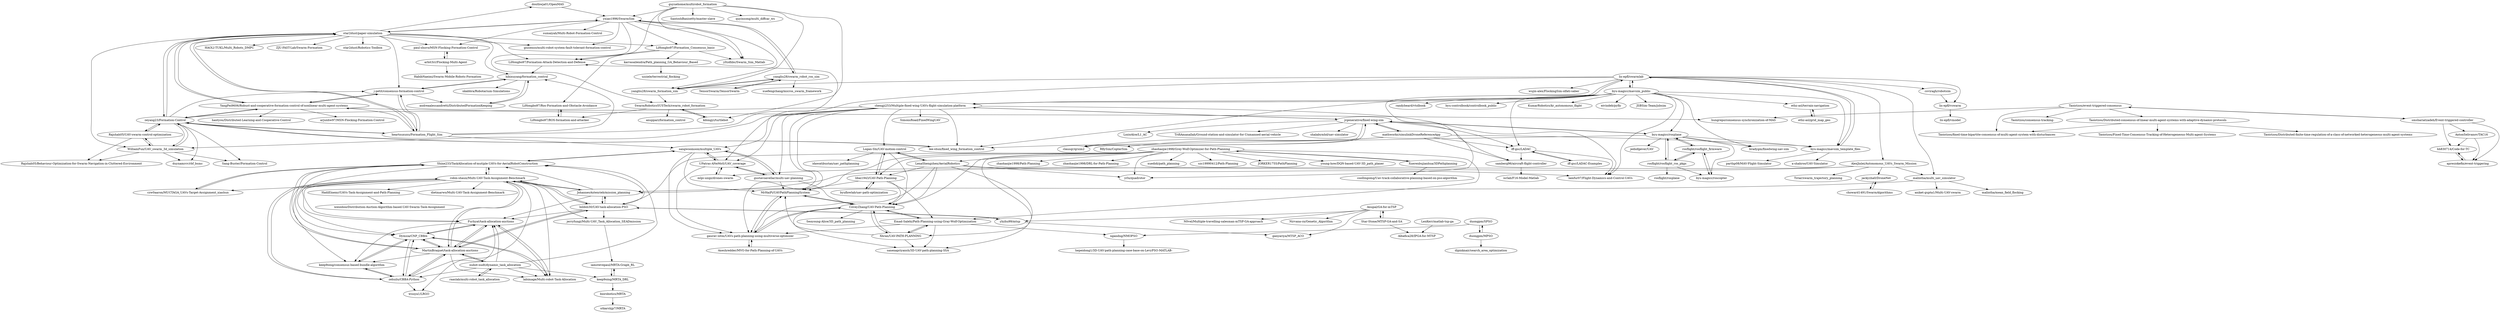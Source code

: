 digraph G {
"douthwja01/OpenMAS" -> "yxiao1996/SwarmSim"
"star2dust/paper-simulation" -> "YangFei9606/Robust-and-cooperative-formation-control-of-nonlinear-multi-agent-systems"
"star2dust/paper-simulation" -> "zeyang23/Formation-Control"
"star2dust/paper-simulation" -> "j-petit/consensus-formation-control"
"star2dust/paper-simulation" -> "heartxuxuxu/Formation_Flight_Sim"
"star2dust/paper-simulation" -> "yxiao1996/SwarmSim"
"star2dust/paper-simulation" -> "WilliamFun/UAV_swarm_3d_simulation"
"star2dust/paper-simulation" -> "giusenso/multi-robot-system-fault-tolerant-formation-control"
"star2dust/paper-simulation" -> "LiHongbo97/Formation-Attack-Detection-and-Defense"
"star2dust/paper-simulation" -> "HAOLI-TUKL/Multi_Robots_DMPC" ["e"=1]
"star2dust/paper-simulation" -> "hihixuyang/formation_control"
"star2dust/paper-simulation" -> "douthwja01/OpenMAS"
"star2dust/paper-simulation" -> "ZJU-FAST-Lab/Swarm-Formation" ["e"=1]
"star2dust/paper-simulation" -> "paul-shuvo/MSN-Flocking-Formation-Control"
"star2dust/paper-simulation" -> "LiHongbo97/Formation_Consensus_basic"
"star2dust/paper-simulation" -> "star2dust/Robotics-Toolbox"
"TensorSwarm/TensorSwarm" -> "yangliu28/swarm_robot_ros_sim"
"AlexJinlei/Autonomous_UAVs_Swarm_Mission" -> "malintha/multi_uav_simulator"
"AlexJinlei/Autonomous_UAVs_Swarm_Mission" -> "mlpi-unipi/drones-swarm"
"AlexJinlei/Autonomous_UAVs_Swarm_Mission" -> "jackyzha0/DroneNet"
"AlexJinlei/Autonomous_UAVs_Swarm_Mission" -> "Tiriar/swarm_trajectory_planning"
"AlexJinlei/Autonomous_UAVs_Swarm_Mission" -> "JohannesAutenrieb/mission_planning"
"Shine233/TaskAllocation-of-mutiple-UAVs-for-AerialRobotConstruction" -> "czw0aaron/MUCTAGA_UAVs-Target-Assignment_xiashun"
"Shine233/TaskAllocation-of-mutiple-UAVs-for-AerialRobotConstruction" -> "robin-shaun/Multi-UAV-Task-Assignment-Benchmark"
"Shine233/TaskAllocation-of-mutiple-UAVs-for-AerialRobotConstruction" -> "sangwoomoon/multiple_UAVs"
"Shine233/TaskAllocation-of-mutiple-UAVs-for-AerialRobotConstruction" -> "Dymsia/CNP_CBBA-"
"Shine233/TaskAllocation-of-mutiple-UAVs-for-AerialRobotConstruction" -> "MartinBraquet/task-allocation-auctions"
"Shine233/TaskAllocation-of-mutiple-UAVs-for-AerialRobotConstruction" -> "Furhyat/task-allocation-auctions"
"libai1943/UAV-Path-Planning" -> "byuflowlab/uav-path-optimization"
"libai1943/UAV-Path-Planning" -> "Emad-Salehi/Path-Planning-using-Gray-Wolf-Optimization"
"libai1943/UAV-Path-Planning" -> "CoveyZhang/UAV-Path-Planning"
"libai1943/UAV-Path-Planning" -> "Logan-Shi/UAV-motion-control"
"libai1943/UAV-Path-Planning" -> "MrHaiPi/UAVPathPlanningSystem"
"heartxuxuxu/Formation_Flight_Sim" -> "zeyang23/Formation-Control"
"heartxuxuxu/Formation_Flight_Sim" -> "j-petit/consensus-formation-control"
"heartxuxuxu/Formation_Flight_Sim" -> "YangFei9606/Robust-and-cooperative-formation-control-of-nonlinear-multi-agent-systems"
"heartxuxuxu/Formation_Flight_Sim" -> "star2dust/paper-simulation"
"heartxuxuxu/Formation_Flight_Sim" -> "sangwoomoon/multiple_UAVs"
"heartxuxuxu/Formation_Flight_Sim" -> "LiHongbo97/Formation-Attack-Detection-and-Defense"
"heartxuxuxu/Formation_Flight_Sim" -> "hihixuyang/formation_control"
"gaurav-iiitm/UAVs-path-planning-using-multiverse-optimizer" -> "Axeshredder/MVO-for-Path-Planning-of-UAVs"
"gaurav-iiitm/UAVs-path-planning-using-multiverse-optimizer" -> "MrHaiPi/UAVPathPlanningSystem"
"gaurav-iiitm/UAVs-path-planning-using-multiverse-optimizer" -> "CoveyZhang/UAV-Path-Planning"
"JohannesAutenrieb/mission_planning" -> "Shine233/TaskAllocation-of-mutiple-UAVs-for-AerialRobotConstruction"
"JohannesAutenrieb/mission_planning" -> "robin-shaun/Multi-UAV-Task-Assignment-Benchmark"
"JohannesAutenrieb/mission_planning" -> "bilibili30/UAV-task-allocation-PSO"
"JohannesAutenrieb/mission_planning" -> "Furhyat/task-allocation-auctions"
"mlpi-unipi/drones-swarm" -> "UPatras-ANeMoS/UAV_coverage"
"sangwoomoon/multiple_UAVs" -> "Shine233/TaskAllocation-of-mutiple-UAVs-for-AerialRobotConstruction"
"sangwoomoon/multiple_UAVs" -> "UPatras-ANeMoS/UAV_coverage"
"sangwoomoon/multiple_UAVs" -> "MrHaiPi/UAVPathPlanningSystem"
"sangwoomoon/multiple_UAVs" -> "gaurav-iiitm/UAVs-path-planning-using-multiverse-optimizer"
"sangwoomoon/multiple_UAVs" -> "gustavoavellar/multi-uav-planning"
"Anupal/GA-for-mTSP" -> "ganyariya/MTSP_ACO"
"Anupal/GA-for-mTSP" -> "Star-Stone/MTSP-GA-and-SA"
"Anupal/GA-for-mTSP" -> "N0vel/Multiple-travelling-salesman-mTSP-GA-approach"
"Anupal/GA-for-mTSP" -> "Nirvana-cn/Genetic_Algorithm"
"Anupal/GA-for-mTSP" -> "yhzhu99/mtsp"
"Axeshredder/MVO-for-Path-Planning-of-UAVs" -> "gaurav-iiitm/UAVs-path-planning-using-multiverse-optimizer"
"CoveyZhang/UAV-Path-Planning" -> "MrHaiPi/UAVPathPlanningSystem"
"CoveyZhang/UAV-Path-Planning" -> "gaurav-iiitm/UAVs-path-planning-using-multiverse-optimizer"
"CoveyZhang/UAV-Path-Planning" -> "Emad-Salehi/Path-Planning-using-Gray-Wolf-Optimization"
"CoveyZhang/UAV-Path-Planning" -> "Xhran/UAV-PATH-PLANNING"
"CoveyZhang/UAV-Path-Planning" -> "Seoyoung-Alice/3D_path_planning"
"CoveyZhang/UAV-Path-Planning" -> "saxenapriyansh/3D-UAV-path-planning-SSA"
"czw0aaron/MUCTAGA_UAVs-Target-Assignment_xiashun" -> "Shine233/TaskAllocation-of-mutiple-UAVs-for-AerialRobotConstruction"
"nubot-nudt/dynamic_task_allocation" -> "raaslab/multi-robot_task_allocation"
"nubot-nudt/dynamic_task_allocation" -> "MartinBraquet/task-allocation-auctions"
"nubot-nudt/dynamic_task_allocation" -> "Furhyat/task-allocation-auctions"
"nubot-nudt/dynamic_task_allocation" -> "Shine233/TaskAllocation-of-mutiple-UAVs-for-AerialRobotConstruction"
"nubot-nudt/dynamic_task_allocation" -> "keep9oing/MRTA_DRL"
"nubot-nudt/dynamic_task_allocation" -> "labimage/Multi-robot-Task-Allocation"
"nubot-nudt/dynamic_task_allocation" -> "zehuilu/CBBA-Python"
"SwarmRoboticsSUSTech/swarm_robot_formation" -> "anuppari/formation_control"
"SwarmRoboticsSUSTech/swarm_robot_formation" -> "LiHongbo97/ROS-formation-and-attacker"
"SwarmRoboticsSUSTech/swarm_robot_formation" -> "kdongyi/turtlebot"
"mathworks/simulinkDroneReferenceApp" -> "jrgenerative/fixed-wing-sim"
"mathworks/simulinkDroneReferenceApp" -> "iff-gsc/LADAC"
"mathworks/simulinkDroneReferenceApp" -> "clausqr/qrsim2"
"mathworks/simulinkDroneReferenceApp" -> "RflySim/CopterSim" ["e"=1]
"mathworks/simulinkDroneReferenceApp" -> "byu-magicc/mavsim_template_files"
"mathworks/simulinkDroneReferenceApp" -> "samberg96/aircraft-flight-controller"
"csviragh/robotsim" -> "lis-epfl/vswarm"
"yxiao1996/SwarmSim" -> "SwarmRoboticsSUSTech/swarm_robot_formation"
"yxiao1996/SwarmSim" -> "yangliu28/swarm_robot_ros_sim"
"yxiao1996/SwarmSim" -> "star2dust/paper-simulation"
"yxiao1996/SwarmSim" -> "LiHongbo97/Formation_Consensus_basic"
"yxiao1996/SwarmSim" -> "yltzdhbc/Swarm_Sim_Matlab"
"yxiao1996/SwarmSim" -> "paul-shuvo/MSN-Flocking-Formation-Control"
"yxiao1996/SwarmSim" -> "giusenso/multi-robot-system-fault-tolerant-formation-control"
"yxiao1996/SwarmSim" -> "sumaiyah/Multi-Robot-Formation-Control"
"yxiao1996/SwarmSim" -> "yangliu28/swarm_formation_sim"
"byu-magicc/mavsim_template_files" -> "a-shahroo/UAV-Simulator"
"byu-magicc/mavsim_template_files" -> "lis-epfl/swarmlab"
"byu-magicc/mavsim_template_files" -> "parthp08/MAV-Flight-Simulator"
"jackyzha0/DroneNet" -> "choward1491/SwarmAlgorithms"
"hihixuyang/formation_control" -> "andreaalessandretti/DistributedFormationKeeping"
"hihixuyang/formation_control" -> "j-petit/consensus-formation-control"
"hihixuyang/formation_control" -> "nkabbra/Robotarium-Simulations"
"guyuehome/multirobot_formation" -> "SantoshBanisetty/master-slave"
"guyuehome/multirobot_formation" -> "yxiao1996/SwarmSim"
"guyuehome/multirobot_formation" -> "kdongyi/turtlebot"
"guyuehome/multirobot_formation" -> "LiHongbo97/Formation-Attack-Detection-and-Defense"
"guyuehome/multirobot_formation" -> "yltzdhbc/Swarm_Sim_Matlab"
"guyuehome/multirobot_formation" -> "quyinsong/multi_diffcar_ws"
"guyuehome/multirobot_formation" -> "yangliu28/swarm_formation_sim"
"bilibili30/UAV-task-allocation-PSO" -> "robin-shaun/Multi-UAV-Task-Assignment-Benchmark"
"bilibili30/UAV-task-allocation-PSO" -> "yhzhu99/mtsp"
"bilibili30/UAV-task-allocation-PSO" -> "MartinBraquet/task-allocation-auctions"
"bilibili30/UAV-task-allocation-PSO" -> "jerryfungi/Multi-UAV_Task_Allocation_SEADmission"
"bilibili30/UAV-task-allocation-PSO" -> "Shine233/TaskAllocation-of-mutiple-UAVs-for-AerialRobotConstruction"
"bilibili30/UAV-task-allocation-PSO" -> "JohannesAutenrieb/mission_planning"
"bilibili30/UAV-task-allocation-PSO" -> "Furhyat/task-allocation-auctions"
"MrHaiPi/UAVPathPlanningSystem" -> "gaurav-iiitm/UAVs-path-planning-using-multiverse-optimizer"
"MrHaiPi/UAVPathPlanningSystem" -> "CoveyZhang/UAV-Path-Planning"
"robin-shaun/Multi-UAV-Task-Assignment-Benchmark" -> "Shine233/TaskAllocation-of-mutiple-UAVs-for-AerialRobotConstruction"
"robin-shaun/Multi-UAV-Task-Assignment-Benchmark" -> "bilibili30/UAV-task-allocation-PSO"
"robin-shaun/Multi-UAV-Task-Assignment-Benchmark" -> "MartinBraquet/task-allocation-auctions"
"robin-shaun/Multi-UAV-Task-Assignment-Benchmark" -> "zehuilu/CBBA-Python"
"robin-shaun/Multi-UAV-Task-Assignment-Benchmark" -> "Furhyat/task-allocation-auctions"
"robin-shaun/Multi-UAV-Task-Assignment-Benchmark" -> "JohannesAutenrieb/mission_planning"
"robin-shaun/Multi-UAV-Task-Assignment-Benchmark" -> "labimage/Multi-robot-Task-Allocation"
"robin-shaun/Multi-UAV-Task-Assignment-Benchmark" -> "jerryfungi/Multi-UAV_Task_Allocation_SEADmission"
"robin-shaun/Multi-UAV-Task-Assignment-Benchmark" -> "wuuya1/LRGO"
"robin-shaun/Multi-UAV-Task-Assignment-Benchmark" -> "Dymsia/CNP_CBBA-"
"robin-shaun/Multi-UAV-Task-Assignment-Benchmark" -> "dietmarwo/Multi-UAV-Task-Assignment-Benchmark"
"robin-shaun/Multi-UAV-Task-Assignment-Benchmark" -> "HadiElnemr/UAVs-Task-Assignment-and-Path-Planning"
"robin-shaun/Multi-UAV-Task-Assignment-Benchmark" -> "keep9oing/consensus-based-bundle-algorithm"
"robin-shaun/Multi-UAV-Task-Assignment-Benchmark" -> "czw0aaron/MUCTAGA_UAVs-Target-Assignment_xiashun"
"LiHongbo97/Ros-Formation-and-Obstacle-Avoidance" -> "LiHongbo97/ROS-formation-and-attacker"
"paul-shuvo/MSN-Flocking-Formation-Control" -> "arbit3rr/Flocking-Multi-Agent"
"lee-shun/fixed_wing_formation_control" -> "zeyang23/Formation-Control"
"Logan-Shi/UAV-motion-control" -> "idawatibustan/uav_pathplanning"
"Logan-Shi/UAV-motion-control" -> "libai1943/UAV-Path-Planning"
"Logan-Shi/UAV-motion-control" -> "LenaShengzhen/AerialRobotics"
"Logan-Shi/UAV-motion-control" -> "CoveyZhang/UAV-Path-Planning"
"Dymsia/CNP_CBBA-" -> "Furhyat/task-allocation-auctions"
"Dymsia/CNP_CBBA-" -> "keep9oing/consensus-based-bundle-algorithm"
"Dymsia/CNP_CBBA-" -> "zehuilu/CBBA-Python"
"Dymsia/CNP_CBBA-" -> "labimage/Multi-robot-Task-Allocation"
"Dymsia/CNP_CBBA-" -> "MartinBraquet/task-allocation-auctions"
"smshariatzadeh/Event-triggered-controller" -> "hh830714/Code-for-TC"
"smshariatzadeh/Event-triggered-controller" -> "apresiokefin/event-triggering"
"smshariatzadeh/Event-triggered-controller" -> "AntonSelivanov/TAC16"
"smshariatzadeh/Event-triggered-controller" -> "Taoistzou/event-triggered-consensus"
"Rajshah05/UAV-swarm-control-optimization" -> "zeyang23/Formation-Control"
"Rajshah05/UAV-swarm-control-optimization" -> "WilliamFun/UAV_swarm_3d_simulation"
"Rajshah05/UAV-swarm-control-optimization" -> "Rajshah05/Behaviour-Optimization-for-Swarm-Navigation-in-Cluttered-Environment"
"labimage/Multi-robot-Task-Allocation" -> "Furhyat/task-allocation-auctions"
"labimage/Multi-robot-Task-Allocation" -> "Dymsia/CNP_CBBA-"
"LenKerr/matlab-tsp-ga" -> "Albafica28/IPGA-for-MTSP"
"LiHongbo97/Formation-Attack-Detection-and-Defense" -> "hihixuyang/formation_control"
"lis-epfl/swarmlab" -> "byu-magicc/mavsim_template_files"
"lis-epfl/swarmlab" -> "chengji253/Multiple-fixed-wing-UAVs-flight-simulation-platform"
"lis-epfl/swarmlab" -> "csviragh/robotsim"
"lis-epfl/swarmlab" -> "malintha/multi_uav_simulator"
"lis-epfl/swarmlab" -> "yangliu28/swarm_formation_sim"
"lis-epfl/swarmlab" -> "byu-magicc/mavsim_public"
"lis-epfl/swarmlab" -> "AlexJinlei/Autonomous_UAVs_Swarm_Mission"
"lis-epfl/swarmlab" -> "wujin-alex/FlockingSim-olfati-saber"
"lis-epfl/swarmlab" -> "lis-epfl/vswarm"
"lis-epfl/swarmlab" -> "UPatras-ANeMoS/UAV_coverage"
"LiHongbo97/ROS-formation-and-attacker" -> "LiHongbo97/Ros-Formation-and-Obstacle-Avoidance"
"karrasailendra/Path_planning_GA_Behaviour_Based" -> "uzziele/terrestrial_flocking"
"kdongyi/turtlebot" -> "SwarmRoboticsSUSTech/swarm_robot_formation"
"andreaalessandretti/DistributedFormationKeeping" -> "hihixuyang/formation_control"
"Star-Stone/MTSP-GA-and-SA" -> "Anupal/GA-for-mTSP"
"Star-Stone/MTSP-GA-and-SA" -> "Albafica28/IPGA-for-MTSP"
"LenaShengzhen/AerialRobotics" -> "CoveyZhang/UAV-Path-Planning"
"LenaShengzhen/AerialRobotics" -> "yrlu/quadrotor" ["e"=1]
"LenaShengzhen/AerialRobotics" -> "Logan-Shi/UAV-motion-control"
"LenaShengzhen/AerialRobotics" -> "saxenapriyansh/3D-UAV-path-planning-SSA"
"LenaShengzhen/AerialRobotics" -> "libai1943/UAV-Path-Planning"
"LenaShengzhen/AerialRobotics" -> "gaurav-iiitm/UAVs-path-planning-using-multiverse-optimizer"
"LenaShengzhen/AerialRobotics" -> "lamfur07/Flight-Dynamics-and-Control-UAVs"
"duongpm/MPSO" -> "duongpm/SPSO"
"duongpm/MPSO" -> "dipinknair/search_area_optimization"
"MartinBraquet/task-allocation-auctions" -> "Furhyat/task-allocation-auctions"
"MartinBraquet/task-allocation-auctions" -> "Dymsia/CNP_CBBA-"
"MartinBraquet/task-allocation-auctions" -> "Shine233/TaskAllocation-of-mutiple-UAVs-for-AerialRobotConstruction"
"MartinBraquet/task-allocation-auctions" -> "robin-shaun/Multi-UAV-Task-Assignment-Benchmark"
"MartinBraquet/task-allocation-auctions" -> "labimage/Multi-robot-Task-Allocation"
"MartinBraquet/task-allocation-auctions" -> "nubot-nudt/dynamic_task_allocation"
"MartinBraquet/task-allocation-auctions" -> "bilibili30/UAV-task-allocation-PSO"
"MartinBraquet/task-allocation-auctions" -> "zehuilu/CBBA-Python"
"MartinBraquet/task-allocation-auctions" -> "keep9oing/consensus-based-bundle-algorithm"
"duongpm/SPSO" -> "duongpm/MPSO"
"duongpm/SPSO" -> "ngandng/NMOPSO"
"LiHongbo97/Formation_Consensus_basic" -> "LiHongbo97/Formation-Attack-Detection-and-Defense"
"LiHongbo97/Formation_Consensus_basic" -> "yltzdhbc/Swarm_Sim_Matlab"
"LiHongbo97/Formation_Consensus_basic" -> "LiHongbo97/Ros-Formation-and-Obstacle-Avoidance"
"LiHongbo97/Formation_Consensus_basic" -> "karrasailendra/Path_planning_GA_Behaviour_Based"
"chengji253/Multiple-fixed-wing-UAVs-flight-simulation-platform" -> "sangwoomoon/multiple_UAVs"
"chengji253/Multiple-fixed-wing-UAVs-flight-simulation-platform" -> "lee-shun/fixed_wing_formation_control"
"chengji253/Multiple-fixed-wing-UAVs-flight-simulation-platform" -> "jrgenerative/fixed-wing-sim"
"chengji253/Multiple-fixed-wing-UAVs-flight-simulation-platform" -> "WilliamFun/UAV_swarm_3d_simulation"
"chengji253/Multiple-fixed-wing-UAVs-flight-simulation-platform" -> "zeyang23/Formation-Control"
"chengji253/Multiple-fixed-wing-UAVs-flight-simulation-platform" -> "gustavoavellar/multi-uav-planning"
"chengji253/Multiple-fixed-wing-UAVs-flight-simulation-platform" -> "lis-epfl/swarmlab"
"chengji253/Multiple-fixed-wing-UAVs-flight-simulation-platform" -> "SimonsRoad/FixedWingUAV"
"chengji253/Multiple-fixed-wing-UAVs-flight-simulation-platform" -> "UPatras-ANeMoS/UAV_coverage"
"chengji253/Multiple-fixed-wing-UAVs-flight-simulation-platform" -> "MrHaiPi/UAVPathPlanningSystem"
"chengji253/Multiple-fixed-wing-UAVs-flight-simulation-platform" -> "gaurav-iiitm/UAVs-path-planning-using-multiverse-optimizer"
"chengji253/Multiple-fixed-wing-UAVs-flight-simulation-platform" -> "lamfur07/Flight-Dynamics-and-Control-UAVs"
"chengji253/Multiple-fixed-wing-UAVs-flight-simulation-platform" -> "Logan-Shi/UAV-motion-control"
"clausqr/qrsim2" -> "jrgenerative/fixed-wing-sim"
"malintha/multi_uav_simulator" -> "malintha/mean_field_flocking"
"malintha/multi_uav_simulator" -> "aniket-gupta1/Multi-UAV-swarm"
"malintha/multi_uav_simulator" -> "JohannesAutenrieb/mission_planning"
"samberg96/aircraft-flight-controller" -> "isrlab/F16-Model-Matlab"
"hh830714/Code-for-TC" -> "apresiokefin/event-triggering"
"lis-epfl/vswarm" -> "lis-epfl/vmodel"
"zehuilu/CBBA-Python" -> "keep9oing/consensus-based-bundle-algorithm"
"zehuilu/CBBA-Python" -> "Dymsia/CNP_CBBA-"
"zehuilu/CBBA-Python" -> "Furhyat/task-allocation-auctions"
"zehuilu/CBBA-Python" -> "MartinBraquet/task-allocation-auctions"
"zehuilu/CBBA-Python" -> "robin-shaun/Multi-UAV-Task-Assignment-Benchmark"
"zehuilu/CBBA-Python" -> "wuuya1/LRGO"
"zeyang23/Formation-Control" -> "WilliamFun/UAV_swarm_3d_simulation"
"zeyang23/Formation-Control" -> "Rajshah05/UAV-swarm-control-optimization"
"zeyang23/Formation-Control" -> "duynamrcv/rbf_bsmc"
"zeyang23/Formation-Control" -> "YangFei9606/Robust-and-cooperative-formation-control-of-nonlinear-multi-agent-systems"
"zeyang23/Formation-Control" -> "heartxuxuxu/Formation_Flight_Sim"
"zeyang23/Formation-Control" -> "lee-shun/fixed_wing_formation_control"
"zeyang23/Formation-Control" -> "star2dust/paper-simulation"
"zeyang23/Formation-Control" -> "Sang-Buster/Formation-Control"
"zeyang23/Formation-Control" -> "j-petit/consensus-formation-control"
"Furhyat/task-allocation-auctions" -> "MartinBraquet/task-allocation-auctions"
"Furhyat/task-allocation-auctions" -> "Dymsia/CNP_CBBA-"
"Furhyat/task-allocation-auctions" -> "labimage/Multi-robot-Task-Allocation"
"Furhyat/task-allocation-auctions" -> "keep9oing/consensus-based-bundle-algorithm"
"YangFei9606/Robust-and-cooperative-formation-control-of-nonlinear-multi-agent-systems" -> "zeyang23/Formation-Control"
"YangFei9606/Robust-and-cooperative-formation-control-of-nonlinear-multi-agent-systems" -> "star2dust/paper-simulation"
"YangFei9606/Robust-and-cooperative-formation-control-of-nonlinear-multi-agent-systems" -> "j-petit/consensus-formation-control"
"YangFei9606/Robust-and-cooperative-formation-control-of-nonlinear-multi-agent-systems" -> "arjunhw97/MSN-Flocking-Formation-Control"
"YangFei9606/Robust-and-cooperative-formation-control-of-nonlinear-multi-agent-systems" -> "hungrepo/consensus-synchronization-of-MAS"
"YangFei9606/Robust-and-cooperative-formation-control-of-nonlinear-multi-agent-systems" -> "hantyou/Distributed-Learning-and-Cooperative-Control"
"byu-magicc/mavsim_public" -> "chengji253/Multiple-fixed-wing-UAVs-flight-simulation-platform"
"byu-magicc/mavsim_public" -> "lis-epfl/swarmlab"
"byu-magicc/mavsim_public" -> "randybeard/vtolbook"
"byu-magicc/mavsim_public" -> "byu-controlbook/controlbook_public"
"byu-magicc/mavsim_public" -> "byu-magicc/rosplane"
"byu-magicc/mavsim_public" -> "byu-magicc/mavsim_template_files"
"byu-magicc/mavsim_public" -> "lee-shun/fixed_wing_formation_control"
"byu-magicc/mavsim_public" -> "KumarRobotics/kr_autonomous_flight" ["e"=1]
"byu-magicc/mavsim_public" -> "yrlu/quadrotor" ["e"=1]
"byu-magicc/mavsim_public" -> "eivindeb/pyfly" ["e"=1]
"byu-magicc/mavsim_public" -> "iff-gsc/LADAC"
"byu-magicc/mavsim_public" -> "JSBSim-Team/jsbsim" ["e"=1]
"byu-magicc/mavsim_public" -> "bradygm/fixedwing-uav-sim"
"byu-magicc/mavsim_public" -> "lamfur07/Flight-Dynamics-and-Control-UAVs"
"byu-magicc/mavsim_public" -> "ethz-asl/terrain-navigation"
"yangliu28/swarm_robot_ros_sim" -> "yangliu28/swarm_formation_sim"
"yangliu28/swarm_robot_ros_sim" -> "yxiao1996/SwarmSim"
"yangliu28/swarm_robot_ros_sim" -> "TensorSwarm/TensorSwarm"
"yangliu28/swarm_robot_ros_sim" -> "xuefengchang/micros_swarm_framework"
"Taoistzou/event-triggered-consensus" -> "Taoistzou/fixed-time-bipartite-consensus-of-multi-agent-system-with-disturbances"
"Taoistzou/event-triggered-consensus" -> "smshariatzadeh/Event-triggered-controller"
"Taoistzou/event-triggered-consensus" -> "Taoistzou/consensus-tracking-"
"Taoistzou/event-triggered-consensus" -> "hungrepo/consensus-synchronization-of-MAS"
"Taoistzou/event-triggered-consensus" -> "Taoistzou/Distributed-consensus-of-linear-multi-agent-systems-with-adaptive-dynamic-protocols"
"iff-gsc/LADAC" -> "iff-gsc/LADAC-Examples"
"iff-gsc/LADAC" -> "samberg96/aircraft-flight-controller"
"iff-gsc/LADAC" -> "lamfur07/Flight-Dynamics-and-Control-UAVs"
"iff-gsc/LADAC-Examples" -> "iff-gsc/LADAC"
"arbit3rr/Flocking-Multi-Agent" -> "paul-shuvo/MSN-Flocking-Formation-Control"
"arbit3rr/Flocking-Multi-Agent" -> "HabibNaeimi/Swarm-Mobile-Robots-Formation"
"Xhran/UAV-PATH-PLANNING" -> "Emad-Salehi/Path-Planning-using-Gray-Wolf-Optimization"
"Xhran/UAV-PATH-PLANNING" -> "saxenapriyansh/3D-UAV-path-planning-SSA"
"Xhran/UAV-PATH-PLANNING" -> "MrHaiPi/UAVPathPlanningSystem"
"Xhran/UAV-PATH-PLANNING" -> "CoveyZhang/UAV-Path-Planning"
"byuflowlab/uav-path-optimization" -> "libai1943/UAV-Path-Planning"
"Taoistzou/Distributed-consensus-of-linear-multi-agent-systems-with-adaptive-dynamic-protocols" -> "Taoistzou/Distributed-finite-time-regulation-of-a-class-of-networked-heterogeneous-multi-agent-systems"
"Taoistzou/Distributed-consensus-of-linear-multi-agent-systems-with-adaptive-dynamic-protocols" -> "Taoistzou/Fixed-Time-Consensus-Tracking-of-Heterogeneous-Multi-agent-Systems"
"Taoistzou/Distributed-consensus-of-linear-multi-agent-systems-with-adaptive-dynamic-protocols" -> "Taoistzou/fixed-time-bipartite-consensus-of-multi-agent-system-with-disturbances"
"biorobotics/MRTA" -> "utkarshjp7/MRTA"
"choward1491/SwarmAlgorithms" -> "jackyzha0/DroneNet"
"ngandng/NMOPSO" -> "hepeidong1/3D-UAV-path-planning-case-base-on-LevyPSO-MATLAB-"
"zhaohaojie1998/Grey-Wolf-Optimizer-for-Path-Planning" -> "zhaohaojie1998/Path-Planning" ["e"=1]
"zhaohaojie1998/Grey-Wolf-Optimizer-for-Path-Planning" -> "zhaohaojie1998/DRL-for-Path-Planning" ["e"=1]
"zhaohaojie1998/Grey-Wolf-Optimizer-for-Path-Planning" -> "Emad-Salehi/Path-Planning-using-Gray-Wolf-Optimization"
"zhaohaojie1998/Grey-Wolf-Optimizer-for-Path-Planning" -> "Xuerenbujianhua/3DPathplanning"
"zhaohaojie1998/Grey-Wolf-Optimizer-for-Path-Planning" -> "MrHaiPi/UAVPathPlanningSystem"
"zhaohaojie1998/Grey-Wolf-Optimizer-for-Path-Planning" -> "xuedidi/path_planning" ["e"=1]
"zhaohaojie1998/Grey-Wolf-Optimizer-for-Path-Planning" -> "CoveyZhang/UAV-Path-Planning"
"zhaohaojie1998/Grey-Wolf-Optimizer-for-Path-Planning" -> "szc19990412/Path-Planning" ["e"=1]
"zhaohaojie1998/Grey-Wolf-Optimizer-for-Path-Planning" -> "libai1943/UAV-Path-Planning"
"zhaohaojie1998/Grey-Wolf-Optimizer-for-Path-Planning" -> "Xhran/UAV-PATH-PLANNING"
"zhaohaojie1998/Grey-Wolf-Optimizer-for-Path-Planning" -> "yrlu/quadrotor" ["e"=1]
"zhaohaojie1998/Grey-Wolf-Optimizer-for-Path-Planning" -> "JORKER1755/PathPlanning" ["e"=1]
"zhaohaojie1998/Grey-Wolf-Optimizer-for-Path-Planning" -> "bilibili30/UAV-task-allocation-PSO"
"zhaohaojie1998/Grey-Wolf-Optimizer-for-Path-Planning" -> "LenaShengzhen/AerialRobotics"
"zhaohaojie1998/Grey-Wolf-Optimizer-for-Path-Planning" -> "young-how/DQN-based-UAV-3D_path_planer" ["e"=1]
"ethz-asl/grid_map_geo" -> "ethz-asl/terrain-navigation"
"yhzhu99/mtsp" -> "bilibili30/UAV-task-allocation-PSO"
"yhzhu99/mtsp" -> "ganyariya/MTSP_ACO"
"HadiElnemr/UAVs-Task-Assignment-and-Path-Planning" -> "wennboo/Distribution-Auction-Algorithm-based-UAV-Swarm-Task-Assignment"
"keep9oing/MRTA_DRL" -> "iamstevepaul/MRTA-Graph_RL"
"keep9oing/MRTA_DRL" -> "biorobotics/MRTA"
"gustavoavellar/multi-uav-planning" -> "UPatras-ANeMoS/UAV_coverage"
"gustavoavellar/multi-uav-planning" -> "sangwoomoon/multiple_UAVs"
"gustavoavellar/multi-uav-planning" -> "MrHaiPi/UAVPathPlanningSystem"
"gustavoavellar/multi-uav-planning" -> "CoveyZhang/UAV-Path-Planning"
"Emad-Salehi/Path-Planning-using-Gray-Wolf-Optimization" -> "Xhran/UAV-PATH-PLANNING"
"Emad-Salehi/Path-Planning-using-Gray-Wolf-Optimization" -> "saxenapriyansh/3D-UAV-path-planning-SSA"
"Emad-Salehi/Path-Planning-using-Gray-Wolf-Optimization" -> "gaurav-iiitm/UAVs-path-planning-using-multiverse-optimizer"
"Emad-Salehi/Path-Planning-using-Gray-Wolf-Optimization" -> "ngandng/NMOPSO"
"Emad-Salehi/Path-Planning-using-Gray-Wolf-Optimization" -> "CoveyZhang/UAV-Path-Planning"
"rosflight/rosflight_firmware" -> "rosflight/rosflight_ros_pkgs"
"rosflight/rosflight_firmware" -> "byu-magicc/roscopter"
"rosflight/rosflight_firmware" -> "byu-magicc/rosplane"
"WilliamFun/UAV_swarm_3d_simulation" -> "zeyang23/Formation-Control"
"WilliamFun/UAV_swarm_3d_simulation" -> "Rajshah05/UAV-swarm-control-optimization"
"WilliamFun/UAV_swarm_3d_simulation" -> "Rajshah05/Behaviour-Optimization-for-Swarm-Navigation-in-Cluttered-Environment"
"WilliamFun/UAV_swarm_3d_simulation" -> "duynamrcv/rbf_bsmc"
"WilliamFun/UAV_swarm_3d_simulation" -> "Sang-Buster/Formation-Control"
"byu-magicc/roscopter" -> "rosflight/rosflight_firmware"
"byu-magicc/rosplane" -> "rosflight/rosflight_ros_pkgs"
"byu-magicc/rosplane" -> "rosflight/rosflight_firmware"
"byu-magicc/rosplane" -> "lee-shun/fixed_wing_formation_control"
"byu-magicc/rosplane" -> "byu-magicc/roscopter"
"byu-magicc/rosplane" -> "jrgenerative/fixed-wing-sim"
"byu-magicc/rosplane" -> "bradygm/fixedwing-uav-sim"
"byu-magicc/rosplane" -> "jediofgever/UAV"
"byu-magicc/rosplane" -> "byu-magicc/mavsim_template_files"
"keep9oing/consensus-based-bundle-algorithm" -> "zehuilu/CBBA-Python"
"keep9oing/consensus-based-bundle-algorithm" -> "Dymsia/CNP_CBBA-"
"ethz-asl/terrain-navigation" -> "ethz-asl/grid_map_geo"
"AntonSelivanov/TAC16" -> "apresiokefin/event-triggering"
"AntonSelivanov/TAC16" -> "hh830714/Code-for-TC"
"iamstevepaul/MRTA-Graph_RL" -> "keep9oing/MRTA_DRL"
"jerryfungi/Multi-UAV_Task_Allocation_SEADmission" -> "iamstevepaul/MRTA-Graph_RL"
"Xuerenbujianhua/3DPathplanning" -> "zhaohaojie1998/Grey-Wolf-Optimizer-for-Path-Planning"
"Xuerenbujianhua/3DPathplanning" -> "coollingomg/Uav-track-collaborative-planning-based-on-pso-algorithm"
"UPatras-ANeMoS/UAV_coverage" -> "sangwoomoon/multiple_UAVs"
"UPatras-ANeMoS/UAV_coverage" -> "gustavoavellar/multi-uav-planning"
"UPatras-ANeMoS/UAV_coverage" -> "mlpi-unipi/drones-swarm"
"UPatras-ANeMoS/UAV_coverage" -> "gaurav-iiitm/UAVs-path-planning-using-multiverse-optimizer"
"jrgenerative/fixed-wing-sim" -> "clausqr/qrsim2"
"jrgenerative/fixed-wing-sim" -> "LozioAlce/L1_AC"
"jrgenerative/fixed-wing-sim" -> "mathworks/simulinkDroneReferenceApp"
"jrgenerative/fixed-wing-sim" -> "samberg96/aircraft-flight-controller"
"jrgenerative/fixed-wing-sim" -> "iff-gsc/LADAC"
"jrgenerative/fixed-wing-sim" -> "TrifiAmanallah/Ground-station-and-simulator-for-Unmanned-aerial-vehicle"
"jrgenerative/fixed-wing-sim" -> "chengji253/Multiple-fixed-wing-UAVs-flight-simulation-platform"
"jrgenerative/fixed-wing-sim" -> "byu-magicc/rosplane"
"jrgenerative/fixed-wing-sim" -> "shalabymhd/uav-simulator"
"raaslab/multi-robot_task_allocation" -> "nubot-nudt/dynamic_task_allocation"
"j-petit/consensus-formation-control" -> "hihixuyang/formation_control"
"j-petit/consensus-formation-control" -> "andreaalessandretti/DistributedFormationKeeping"
"j-petit/consensus-formation-control" -> "YangFei9606/Robust-and-cooperative-formation-control-of-nonlinear-multi-agent-systems"
"j-petit/consensus-formation-control" -> "heartxuxuxu/Formation_Flight_Sim"
"apresiokefin/event-triggering" -> "hh830714/Code-for-TC"
"rosflight/rosflight_ros_pkgs" -> "rosflight/rosflight_firmware"
"rosflight/rosflight_ros_pkgs" -> "byu-magicc/rosplane"
"rosflight/rosflight_ros_pkgs" -> "rosflight/rosplane"
"rosflight/rosflight_ros_pkgs" -> "byu-magicc/roscopter"
"yangliu28/swarm_formation_sim" -> "yangliu28/swarm_robot_ros_sim"
"yangliu28/swarm_formation_sim" -> "SwarmRoboticsSUSTech/swarm_robot_formation"
"douthwja01/OpenMAS" ["l"="60.355,14.692"]
"yxiao1996/SwarmSim" ["l"="60.373,14.673"]
"star2dust/paper-simulation" ["l"="60.389,14.717"]
"YangFei9606/Robust-and-cooperative-formation-control-of-nonlinear-multi-agent-systems" ["l"="60.417,14.718"]
"zeyang23/Formation-Control" ["l"="60.427,14.753"]
"j-petit/consensus-formation-control" ["l"="60.397,14.738"]
"heartxuxuxu/Formation_Flight_Sim" ["l"="60.397,14.755"]
"WilliamFun/UAV_swarm_3d_simulation" ["l"="60.441,14.762"]
"giusenso/multi-robot-system-fault-tolerant-formation-control" ["l"="60.386,14.69"]
"LiHongbo97/Formation-Attack-Detection-and-Defense" ["l"="60.37,14.703"]
"HAOLI-TUKL/Multi_Robots_DMPC" ["l"="61.889,13.555"]
"hihixuyang/formation_control" ["l"="60.373,14.739"]
"ZJU-FAST-Lab/Swarm-Formation" ["l"="60.336,13.824"]
"paul-shuvo/MSN-Flocking-Formation-Control" ["l"="60.336,14.702"]
"LiHongbo97/Formation_Consensus_basic" ["l"="60.34,14.676"]
"star2dust/Robotics-Toolbox" ["l"="60.347,14.728"]
"TensorSwarm/TensorSwarm" ["l"="60.432,14.636"]
"yangliu28/swarm_robot_ros_sim" ["l"="60.407,14.653"]
"AlexJinlei/Autonomous_UAVs_Swarm_Mission" ["l"="60.37,14.875"]
"malintha/multi_uav_simulator" ["l"="60.366,14.855"]
"mlpi-unipi/drones-swarm" ["l"="60.398,14.858"]
"jackyzha0/DroneNet" ["l"="60.323,14.869"]
"Tiriar/swarm_trajectory_planning" ["l"="60.346,14.881"]
"JohannesAutenrieb/mission_planning" ["l"="60.362,14.932"]
"Shine233/TaskAllocation-of-mutiple-UAVs-for-AerialRobotConstruction" ["l"="60.372,14.949"]
"czw0aaron/MUCTAGA_UAVs-Target-Assignment_xiashun" ["l"="60.381,14.96"]
"robin-shaun/Multi-UAV-Task-Assignment-Benchmark" ["l"="60.347,14.962"]
"sangwoomoon/multiple_UAVs" ["l"="60.415,14.873"]
"Dymsia/CNP_CBBA-" ["l"="60.34,14.976"]
"MartinBraquet/task-allocation-auctions" ["l"="60.356,14.983"]
"Furhyat/task-allocation-auctions" ["l"="60.357,14.97"]
"libai1943/UAV-Path-Planning" ["l"="60.44,14.931"]
"byuflowlab/uav-path-optimization" ["l"="60.425,14.958"]
"Emad-Salehi/Path-Planning-using-Gray-Wolf-Optimization" ["l"="60.428,14.921"]
"CoveyZhang/UAV-Path-Planning" ["l"="60.452,14.913"]
"Logan-Shi/UAV-motion-control" ["l"="60.437,14.899"]
"MrHaiPi/UAVPathPlanningSystem" ["l"="60.451,14.897"]
"gaurav-iiitm/UAVs-path-planning-using-multiverse-optimizer" ["l"="60.452,14.881"]
"Axeshredder/MVO-for-Path-Planning-of-UAVs" ["l"="60.475,14.881"]
"bilibili30/UAV-task-allocation-PSO" ["l"="60.376,14.977"]
"UPatras-ANeMoS/UAV_coverage" ["l"="60.428,14.853"]
"gustavoavellar/multi-uav-planning" ["l"="60.441,14.869"]
"Anupal/GA-for-mTSP" ["l"="60.315,15.079"]
"ganyariya/MTSP_ACO" ["l"="60.326,15.057"]
"Star-Stone/MTSP-GA-and-SA" ["l"="60.312,15.106"]
"N0vel/Multiple-travelling-salesman-mTSP-GA-approach" ["l"="60.291,15.076"]
"Nirvana-cn/Genetic_Algorithm" ["l"="60.289,15.095"]
"yhzhu99/mtsp" ["l"="60.342,15.028"]
"Xhran/UAV-PATH-PLANNING" ["l"="60.454,14.931"]
"Seoyoung-Alice/3D_path_planning" ["l"="60.488,14.927"]
"saxenapriyansh/3D-UAV-path-planning-SSA" ["l"="60.469,14.928"]
"nubot-nudt/dynamic_task_allocation" ["l"="60.362,15.006"]
"raaslab/multi-robot_task_allocation" ["l"="60.364,15.031"]
"keep9oing/MRTA_DRL" ["l"="60.384,15.047"]
"labimage/Multi-robot-Task-Allocation" ["l"="60.345,14.992"]
"zehuilu/CBBA-Python" ["l"="60.332,14.988"]
"SwarmRoboticsSUSTech/swarm_robot_formation" ["l"="60.356,14.637"]
"anuppari/formation_control" ["l"="60.338,14.61"]
"LiHongbo97/ROS-formation-and-attacker" ["l"="60.325,14.629"]
"kdongyi/turtlebot" ["l"="60.359,14.62"]
"mathworks/simulinkDroneReferenceApp" ["l"="60.518,14.776"]
"jrgenerative/fixed-wing-sim" ["l"="60.529,14.792"]
"iff-gsc/LADAC" ["l"="60.523,14.807"]
"clausqr/qrsim2" ["l"="60.547,14.776"]
"RflySim/CopterSim" ["l"="59.411,14.317"]
"byu-magicc/mavsim_template_files" ["l"="60.486,14.802"]
"samberg96/aircraft-flight-controller" ["l"="60.532,14.764"]
"csviragh/robotsim" ["l"="60.401,14.82"]
"lis-epfl/vswarm" ["l"="60.387,14.806"]
"yltzdhbc/Swarm_Sim_Matlab" ["l"="60.346,14.654"]
"sumaiyah/Multi-Robot-Formation-Control" ["l"="60.362,14.657"]
"yangliu28/swarm_formation_sim" ["l"="60.401,14.683"]
"a-shahroo/UAV-Simulator" ["l"="60.495,14.783"]
"lis-epfl/swarmlab" ["l"="60.434,14.814"]
"parthp08/MAV-Flight-Simulator" ["l"="60.486,14.773"]
"choward1491/SwarmAlgorithms" ["l"="60.301,14.865"]
"andreaalessandretti/DistributedFormationKeeping" ["l"="60.372,14.755"]
"nkabbra/Robotarium-Simulations" ["l"="60.34,14.753"]
"guyuehome/multirobot_formation" ["l"="60.377,14.642"]
"SantoshBanisetty/master-slave" ["l"="60.372,14.598"]
"quyinsong/multi_diffcar_ws" ["l"="60.39,14.61"]
"jerryfungi/Multi-UAV_Task_Allocation_SEADmission" ["l"="60.384,15.001"]
"wuuya1/LRGO" ["l"="60.311,14.983"]
"dietmarwo/Multi-UAV-Task-Assignment-Benchmark" ["l"="60.323,14.949"]
"HadiElnemr/UAVs-Task-Assignment-and-Path-Planning" ["l"="60.304,14.962"]
"keep9oing/consensus-based-bundle-algorithm" ["l"="60.328,14.97"]
"LiHongbo97/Ros-Formation-and-Obstacle-Avoidance" ["l"="60.315,14.646"]
"arbit3rr/Flocking-Multi-Agent" ["l"="60.306,14.703"]
"lee-shun/fixed_wing_formation_control" ["l"="60.471,14.791"]
"idawatibustan/uav_pathplanning" ["l"="60.407,14.906"]
"LenaShengzhen/AerialRobotics" ["l"="60.471,14.906"]
"smshariatzadeh/Event-triggered-controller" ["l"="60.515,14.562"]
"hh830714/Code-for-TC" ["l"="60.527,14.544"]
"apresiokefin/event-triggering" ["l"="60.51,14.541"]
"AntonSelivanov/TAC16" ["l"="60.522,14.53"]
"Taoistzou/event-triggered-consensus" ["l"="60.508,14.595"]
"Rajshah05/UAV-swarm-control-optimization" ["l"="60.423,14.772"]
"Rajshah05/Behaviour-Optimization-for-Swarm-Navigation-in-Cluttered-Environment" ["l"="60.442,14.78"]
"LenKerr/matlab-tsp-ga" ["l"="60.299,15.155"]
"Albafica28/IPGA-for-MTSP" ["l"="60.306,15.133"]
"chengji253/Multiple-fixed-wing-UAVs-flight-simulation-platform" ["l"="60.459,14.832"]
"byu-magicc/mavsim_public" ["l"="60.502,14.827"]
"wujin-alex/FlockingSim-olfati-saber" ["l"="60.414,14.801"]
"karrasailendra/Path_planning_GA_Behaviour_Based" ["l"="60.301,14.668"]
"uzziele/terrestrial_flocking" ["l"="60.277,14.659"]
"yrlu/quadrotor" ["l"="60.257,13.946"]
"lamfur07/Flight-Dynamics-and-Control-UAVs" ["l"="60.491,14.854"]
"duongpm/MPSO" ["l"="60.258,14.914"]
"duongpm/SPSO" ["l"="60.285,14.913"]
"dipinknair/search_area_optimization" ["l"="60.234,14.916"]
"ngandng/NMOPSO" ["l"="60.346,14.913"]
"SimonsRoad/FixedWingUAV" ["l"="60.458,14.809"]
"malintha/mean_field_flocking" ["l"="60.346,14.834"]
"aniket-gupta1/Multi-UAV-swarm" ["l"="60.335,14.849"]
"isrlab/F16-Model-Matlab" ["l"="60.542,14.738"]
"lis-epfl/vmodel" ["l"="60.363,14.803"]
"duynamrcv/rbf_bsmc" ["l"="60.459,14.743"]
"Sang-Buster/Formation-Control" ["l"="60.444,14.735"]
"arjunhw97/MSN-Flocking-Formation-Control" ["l"="60.373,14.725"]
"hungrepo/consensus-synchronization-of-MAS" ["l"="60.468,14.654"]
"hantyou/Distributed-Learning-and-Cooperative-Control" ["l"="60.44,14.699"]
"randybeard/vtolbook" ["l"="60.515,14.853"]
"byu-controlbook/controlbook_public" ["l"="60.526,14.865"]
"byu-magicc/rosplane" ["l"="60.542,14.825"]
"KumarRobotics/kr_autonomous_flight" ["l"="60.346,13.904"]
"eivindeb/pyfly" ["l"="63.038,-3.164"]
"JSBSim-Team/jsbsim" ["l"="63.086,-3.015"]
"bradygm/fixedwing-uav-sim" ["l"="60.532,14.842"]
"ethz-asl/terrain-navigation" ["l"="60.594,14.809"]
"xuefengchang/micros_swarm_framework" ["l"="60.418,14.616"]
"Taoistzou/fixed-time-bipartite-consensus-of-multi-agent-system-with-disturbances" ["l"="60.529,14.596"]
"Taoistzou/consensus-tracking-" ["l"="60.492,14.58"]
"Taoistzou/Distributed-consensus-of-linear-multi-agent-systems-with-adaptive-dynamic-protocols" ["l"="60.54,14.583"]
"iff-gsc/LADAC-Examples" ["l"="60.55,14.803"]
"HabibNaeimi/Swarm-Mobile-Robots-Formation" ["l"="60.281,14.705"]
"Taoistzou/Distributed-finite-time-regulation-of-a-class-of-networked-heterogeneous-multi-agent-systems" ["l"="60.563,14.584"]
"Taoistzou/Fixed-Time-Consensus-Tracking-of-Heterogeneous-Multi-agent-Systems" ["l"="60.557,14.566"]
"biorobotics/MRTA" ["l"="60.393,15.079"]
"utkarshjp7/MRTA" ["l"="60.4,15.099"]
"hepeidong1/3D-UAV-path-planning-case-base-on-LevyPSO-MATLAB-" ["l"="60.321,14.912"]
"zhaohaojie1998/Grey-Wolf-Optimizer-for-Path-Planning" ["l"="60.452,14.954"]
"zhaohaojie1998/Path-Planning" ["l"="61.734,13.415"]
"zhaohaojie1998/DRL-for-Path-Planning" ["l"="60.251,14.204"]
"Xuerenbujianhua/3DPathplanning" ["l"="60.475,14.984"]
"xuedidi/path_planning" ["l"="61.747,13.385"]
"szc19990412/Path-Planning" ["l"="61.777,13.372"]
"JORKER1755/PathPlanning" ["l"="60.237,14.22"]
"young-how/DQN-based-UAV-3D_path_planer" ["l"="-53.14,-12.862"]
"ethz-asl/grid_map_geo" ["l"="60.627,14.805"]
"wennboo/Distribution-Auction-Algorithm-based-UAV-Swarm-Task-Assignment" ["l"="60.278,14.968"]
"iamstevepaul/MRTA-Graph_RL" ["l"="60.394,15.032"]
"rosflight/rosflight_firmware" ["l"="60.561,14.849"]
"rosflight/rosflight_ros_pkgs" ["l"="60.58,14.839"]
"byu-magicc/roscopter" ["l"="60.577,14.86"]
"jediofgever/UAV" ["l"="60.57,14.817"]
"coollingomg/Uav-track-collaborative-planning-based-on-pso-algorithm" ["l"="60.495,15.01"]
"LozioAlce/L1_AC" ["l"="60.567,14.761"]
"TrifiAmanallah/Ground-station-and-simulator-for-Unmanned-aerial-vehicle" ["l"="60.57,14.783"]
"shalabymhd/uav-simulator" ["l"="60.547,14.76"]
"rosflight/rosplane" ["l"="60.607,14.851"]
}